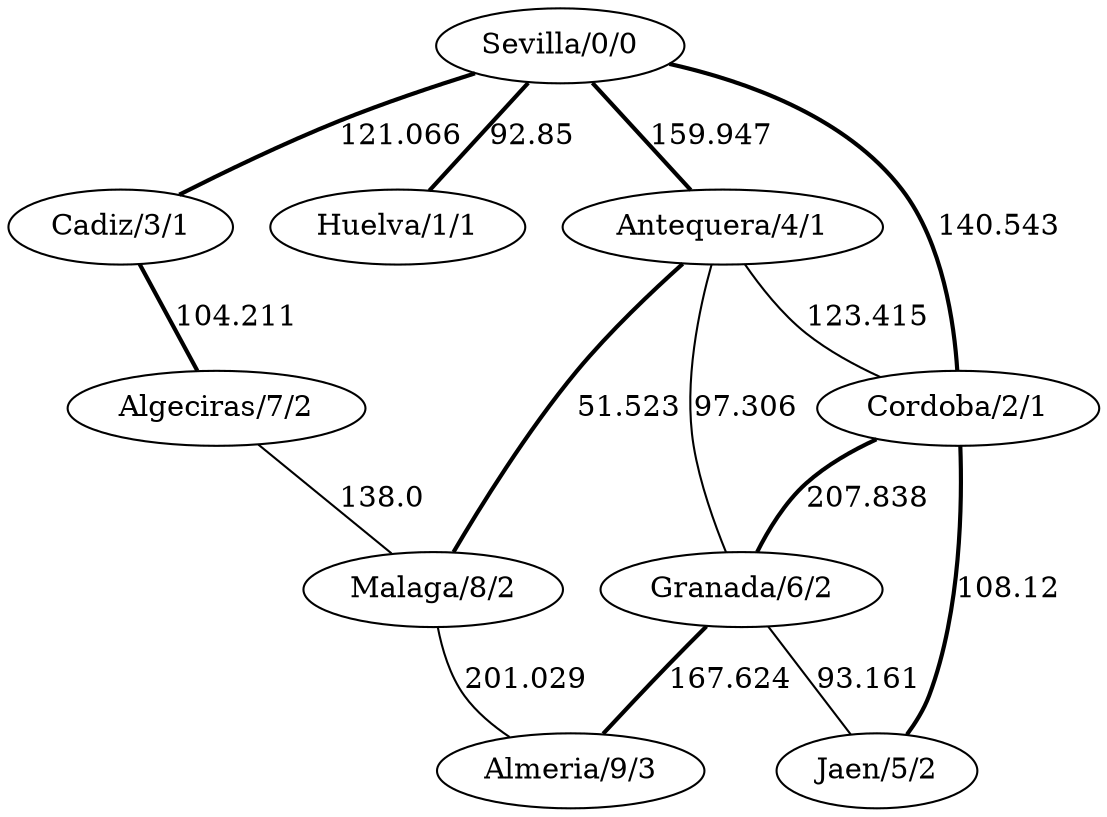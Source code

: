 strict graph G {
  1 [ label="Sevilla/0/0" ];
  2 [ label="Cadiz/3/1" ];
  3 [ label="Huelva/1/1" ];
  4 [ label="Cordoba/2/1" ];
  5 [ label="Malaga/8/2" ];
  6 [ label="Antequera/4/1" ];
  7 [ label="Almeria/9/3" ];
  8 [ label="Granada/6/2" ];
  9 [ label="Jaen/5/2" ];
  10 [ label="Algeciras/7/2" ];
  1 -- 3 [ label="92.85" style="bold" ];
  1 -- 4 [ label="140.543" style="bold" ];
  1 -- 2 [ label="121.066" style="bold" ];
  1 -- 6 [ label="159.947" style="bold" ];
  6 -- 8 [ label="97.306" ];
  6 -- 5 [ label="51.523" style="bold" ];
  6 -- 4 [ label="123.415" ];
  5 -- 7 [ label="201.029" ];
  4 -- 9 [ label="108.12" style="bold" ];
  4 -- 8 [ label="207.838" style="bold" ];
  8 -- 7 [ label="167.624" style="bold" ];
  8 -- 9 [ label="93.161" ];
  2 -- 10 [ label="104.211" style="bold" ];
  10 -- 5 [ label="138.0" ];
}
